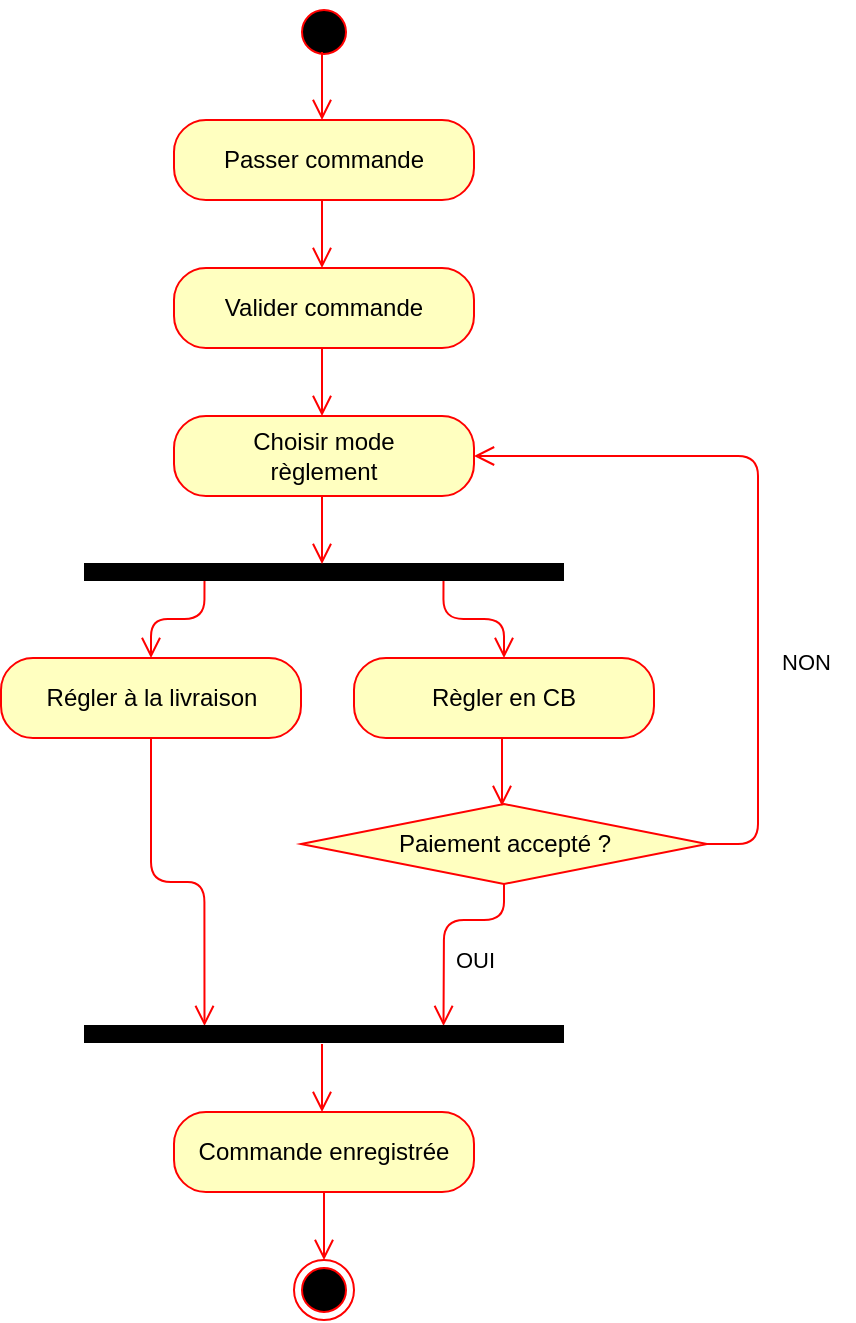 <mxfile version="12.1.3" type="device" pages="1"><diagram id="agdslSk0Ac9XmKG55oU5" name="Page-1"><mxGraphModel dx="1841" dy="1345" grid="0" gridSize="10" guides="1" tooltips="1" connect="1" arrows="1" fold="1" page="0" pageScale="1" pageWidth="827" pageHeight="1169" math="0" shadow="0"><root><mxCell id="0"/><mxCell id="1" parent="0"/><mxCell id="v3h4T8sweYiPZramK2pv-1" value="Passer commande" style="rounded=1;whiteSpace=wrap;html=1;arcSize=40;fontColor=#000000;fillColor=#ffffc0;strokeColor=#ff0000;labelBackgroundColor=none;" parent="1" vertex="1"><mxGeometry x="234" y="-38" width="150" height="40" as="geometry"/></mxCell><mxCell id="v3h4T8sweYiPZramK2pv-7" value="&lt;div&gt;Choisir mode&lt;/div&gt;&lt;div&gt;règlement&lt;br&gt;&lt;/div&gt;" style="rounded=1;whiteSpace=wrap;html=1;arcSize=40;fontColor=#000000;fillColor=#ffffc0;strokeColor=#ff0000;labelBackgroundColor=none;" parent="1" vertex="1"><mxGeometry x="234" y="110" width="150" height="40" as="geometry"/></mxCell><mxCell id="v3h4T8sweYiPZramK2pv-8" value="" style="edgeStyle=orthogonalEdgeStyle;html=1;verticalAlign=bottom;endArrow=open;endSize=8;strokeColor=#ff0000;entryX=0.5;entryY=0;entryDx=0;entryDy=0;exitX=0.75;exitY=1;exitDx=0;exitDy=0;labelBackgroundColor=none;" parent="1" source="v3h4T8sweYiPZramK2pv-47" target="v3h4T8sweYiPZramK2pv-9" edge="1"><mxGeometry relative="1" as="geometry"><mxPoint x="309" y="294" as="targetPoint"/><mxPoint x="316" y="234" as="sourcePoint"/></mxGeometry></mxCell><mxCell id="v3h4T8sweYiPZramK2pv-9" value="Règler en CB" style="rounded=1;whiteSpace=wrap;html=1;arcSize=40;fontColor=#000000;fillColor=#ffffc0;strokeColor=#ff0000;labelBackgroundColor=none;" parent="1" vertex="1"><mxGeometry x="324" y="231" width="150" height="40" as="geometry"/></mxCell><mxCell id="v3h4T8sweYiPZramK2pv-11" value="Paiement accepté ?" style="rhombus;whiteSpace=wrap;html=1;fillColor=#ffffc0;strokeColor=#ff0000;labelBackgroundColor=none;" parent="1" vertex="1"><mxGeometry x="297.5" y="304" width="203" height="40" as="geometry"/></mxCell><mxCell id="v3h4T8sweYiPZramK2pv-16" value="Commande enregistrée" style="rounded=1;whiteSpace=wrap;html=1;arcSize=40;fontColor=#000000;fillColor=#ffffc0;strokeColor=#ff0000;labelBackgroundColor=none;" parent="1" vertex="1"><mxGeometry x="234" y="458" width="150" height="40" as="geometry"/></mxCell><mxCell id="v3h4T8sweYiPZramK2pv-18" value="" style="edgeStyle=orthogonalEdgeStyle;html=1;verticalAlign=bottom;endArrow=open;endSize=8;strokeColor=#ff0000;labelBackgroundColor=none;" parent="1" edge="1"><mxGeometry relative="1" as="geometry"><mxPoint x="309" y="532" as="targetPoint"/><mxPoint x="309" y="498" as="sourcePoint"/></mxGeometry></mxCell><mxCell id="v3h4T8sweYiPZramK2pv-19" value="OUI" style="text;html=1;resizable=0;points=[];autosize=1;align=left;verticalAlign=top;spacingTop=-4;labelBackgroundColor=none;fontSize=11;" parent="1" vertex="1"><mxGeometry x="373" y="372.5" width="35" height="14" as="geometry"/></mxCell><mxCell id="v3h4T8sweYiPZramK2pv-20" value="" style="ellipse;html=1;shape=startState;fillColor=#000000;strokeColor=#ff0000;labelBackgroundColor=none;" parent="1" vertex="1"><mxGeometry x="294" y="-97" width="30" height="30" as="geometry"/></mxCell><mxCell id="v3h4T8sweYiPZramK2pv-22" value="" style="edgeStyle=orthogonalEdgeStyle;html=1;verticalAlign=bottom;endArrow=open;endSize=8;strokeColor=#ff0000;labelBackgroundColor=none;" parent="1" edge="1"><mxGeometry relative="1" as="geometry"><mxPoint x="308" y="-38" as="targetPoint"/><mxPoint x="308" y="-72" as="sourcePoint"/></mxGeometry></mxCell><mxCell id="v3h4T8sweYiPZramK2pv-23" value="" style="ellipse;html=1;shape=endState;fillColor=#000000;strokeColor=#ff0000;labelBackgroundColor=none;" parent="1" vertex="1"><mxGeometry x="294" y="532" width="30" height="30" as="geometry"/></mxCell><mxCell id="v3h4T8sweYiPZramK2pv-24" value="" style="html=1;verticalAlign=bottom;endArrow=open;endSize=8;strokeColor=#ff0000;entryX=1;entryY=0.5;entryDx=0;entryDy=0;labelBackgroundColor=none;exitX=1;exitY=0.5;exitDx=0;exitDy=0;" parent="1" source="v3h4T8sweYiPZramK2pv-11" target="v3h4T8sweYiPZramK2pv-7" edge="1"><mxGeometry relative="1" as="geometry"><mxPoint x="676" y="414" as="targetPoint"/><mxPoint x="737" y="227" as="sourcePoint"/><Array as="points"><mxPoint x="526" y="324"/><mxPoint x="526" y="130"/></Array></mxGeometry></mxCell><mxCell id="v3h4T8sweYiPZramK2pv-25" value="Valider commande" style="rounded=1;whiteSpace=wrap;html=1;arcSize=40;fontColor=#000000;fillColor=#ffffc0;strokeColor=#ff0000;labelBackgroundColor=none;" parent="1" vertex="1"><mxGeometry x="234" y="36" width="150" height="40" as="geometry"/></mxCell><mxCell id="v3h4T8sweYiPZramK2pv-28" value="" style="edgeStyle=orthogonalEdgeStyle;html=1;verticalAlign=bottom;endArrow=open;endSize=8;strokeColor=#ff0000;labelBackgroundColor=none;" parent="1" edge="1"><mxGeometry relative="1" as="geometry"><mxPoint x="308" y="110" as="targetPoint"/><mxPoint x="308" y="76" as="sourcePoint"/></mxGeometry></mxCell><mxCell id="v3h4T8sweYiPZramK2pv-29" value="" style="edgeStyle=orthogonalEdgeStyle;html=1;verticalAlign=bottom;endArrow=open;endSize=8;strokeColor=#ff0000;labelBackgroundColor=none;" parent="1" edge="1"><mxGeometry relative="1" as="geometry"><mxPoint x="308" y="36" as="targetPoint"/><mxPoint x="308" y="2" as="sourcePoint"/></mxGeometry></mxCell><mxCell id="v3h4T8sweYiPZramK2pv-30" value="" style="html=1;verticalAlign=bottom;endArrow=open;endSize=8;strokeColor=#ff0000;exitX=0.5;exitY=1;exitDx=0;exitDy=0;entryX=0.75;entryY=0;entryDx=0;entryDy=0;labelBackgroundColor=none;" parent="1" source="v3h4T8sweYiPZramK2pv-11" target="v3h4T8sweYiPZramK2pv-46" edge="1"><mxGeometry relative="1" as="geometry"><mxPoint x="394" y="250" as="targetPoint"/><mxPoint x="609" y="344" as="sourcePoint"/><Array as="points"><mxPoint x="399" y="362"/><mxPoint x="369" y="362"/></Array></mxGeometry></mxCell><mxCell id="v3h4T8sweYiPZramK2pv-31" value="Régler à la livraison" style="rounded=1;whiteSpace=wrap;html=1;arcSize=40;fontColor=#000000;fillColor=#ffffc0;strokeColor=#ff0000;labelBackgroundColor=none;" parent="1" vertex="1"><mxGeometry x="147.5" y="231" width="150" height="40" as="geometry"/></mxCell><mxCell id="v3h4T8sweYiPZramK2pv-32" value="" style="edgeStyle=orthogonalEdgeStyle;html=1;verticalAlign=bottom;endArrow=open;endSize=8;strokeColor=#ff0000;entryX=0.5;entryY=0;entryDx=0;entryDy=0;exitX=0.25;exitY=1;exitDx=0;exitDy=0;labelBackgroundColor=none;" parent="1" source="v3h4T8sweYiPZramK2pv-47" target="v3h4T8sweYiPZramK2pv-31" edge="1"><mxGeometry relative="1" as="geometry"><mxPoint x="409" y="304" as="targetPoint"/><mxPoint x="309" y="237" as="sourcePoint"/></mxGeometry></mxCell><mxCell id="v3h4T8sweYiPZramK2pv-34" value="" style="edgeStyle=orthogonalEdgeStyle;html=1;verticalAlign=bottom;endArrow=open;endSize=8;strokeColor=#ff0000;exitX=0.5;exitY=1;exitDx=0;exitDy=0;entryX=0.25;entryY=0;entryDx=0;entryDy=0;labelBackgroundColor=none;" parent="1" source="v3h4T8sweYiPZramK2pv-31" target="v3h4T8sweYiPZramK2pv-46" edge="1"><mxGeometry relative="1" as="geometry"><mxPoint x="295" y="370" as="targetPoint"/><mxPoint x="319" y="270" as="sourcePoint"/></mxGeometry></mxCell><mxCell id="v3h4T8sweYiPZramK2pv-46" value="" style="rounded=0;whiteSpace=wrap;html=1;fillColor=#000000;labelBackgroundColor=none;" parent="1" vertex="1"><mxGeometry x="189.5" y="415" width="239" height="8" as="geometry"/></mxCell><mxCell id="v3h4T8sweYiPZramK2pv-47" value="" style="rounded=0;whiteSpace=wrap;html=1;fillColor=#000000;labelBackgroundColor=none;" parent="1" vertex="1"><mxGeometry x="189.5" y="184" width="239" height="8" as="geometry"/></mxCell><mxCell id="v3h4T8sweYiPZramK2pv-48" value="" style="edgeStyle=orthogonalEdgeStyle;html=1;verticalAlign=bottom;endArrow=open;endSize=8;strokeColor=#ff0000;labelBackgroundColor=none;" parent="1" edge="1"><mxGeometry relative="1" as="geometry"><mxPoint x="308" y="184" as="targetPoint"/><mxPoint x="308" y="150" as="sourcePoint"/></mxGeometry></mxCell><mxCell id="v3h4T8sweYiPZramK2pv-53" value="" style="edgeStyle=orthogonalEdgeStyle;html=1;verticalAlign=bottom;endArrow=open;endSize=8;strokeColor=#ff0000;labelBackgroundColor=none;" parent="1" edge="1"><mxGeometry relative="1" as="geometry"><mxPoint x="398" y="305" as="targetPoint"/><mxPoint x="398" y="271" as="sourcePoint"/></mxGeometry></mxCell><mxCell id="v3h4T8sweYiPZramK2pv-58" value="" style="edgeStyle=orthogonalEdgeStyle;html=1;verticalAlign=bottom;endArrow=open;endSize=8;strokeColor=#ff0000;labelBackgroundColor=none;" parent="1" edge="1"><mxGeometry relative="1" as="geometry"><mxPoint x="308" y="458" as="targetPoint"/><mxPoint x="308" y="424" as="sourcePoint"/></mxGeometry></mxCell><mxCell id="d3fKkN1ELrHgyuNKzP2F-1" value="NON" style="text;html=1;resizable=0;points=[];autosize=1;align=left;verticalAlign=top;spacingTop=-4;labelBackgroundColor=none;fontSize=11;" vertex="1" parent="1"><mxGeometry x="536" y="224" width="38" height="13" as="geometry"/></mxCell></root></mxGraphModel></diagram></mxfile>